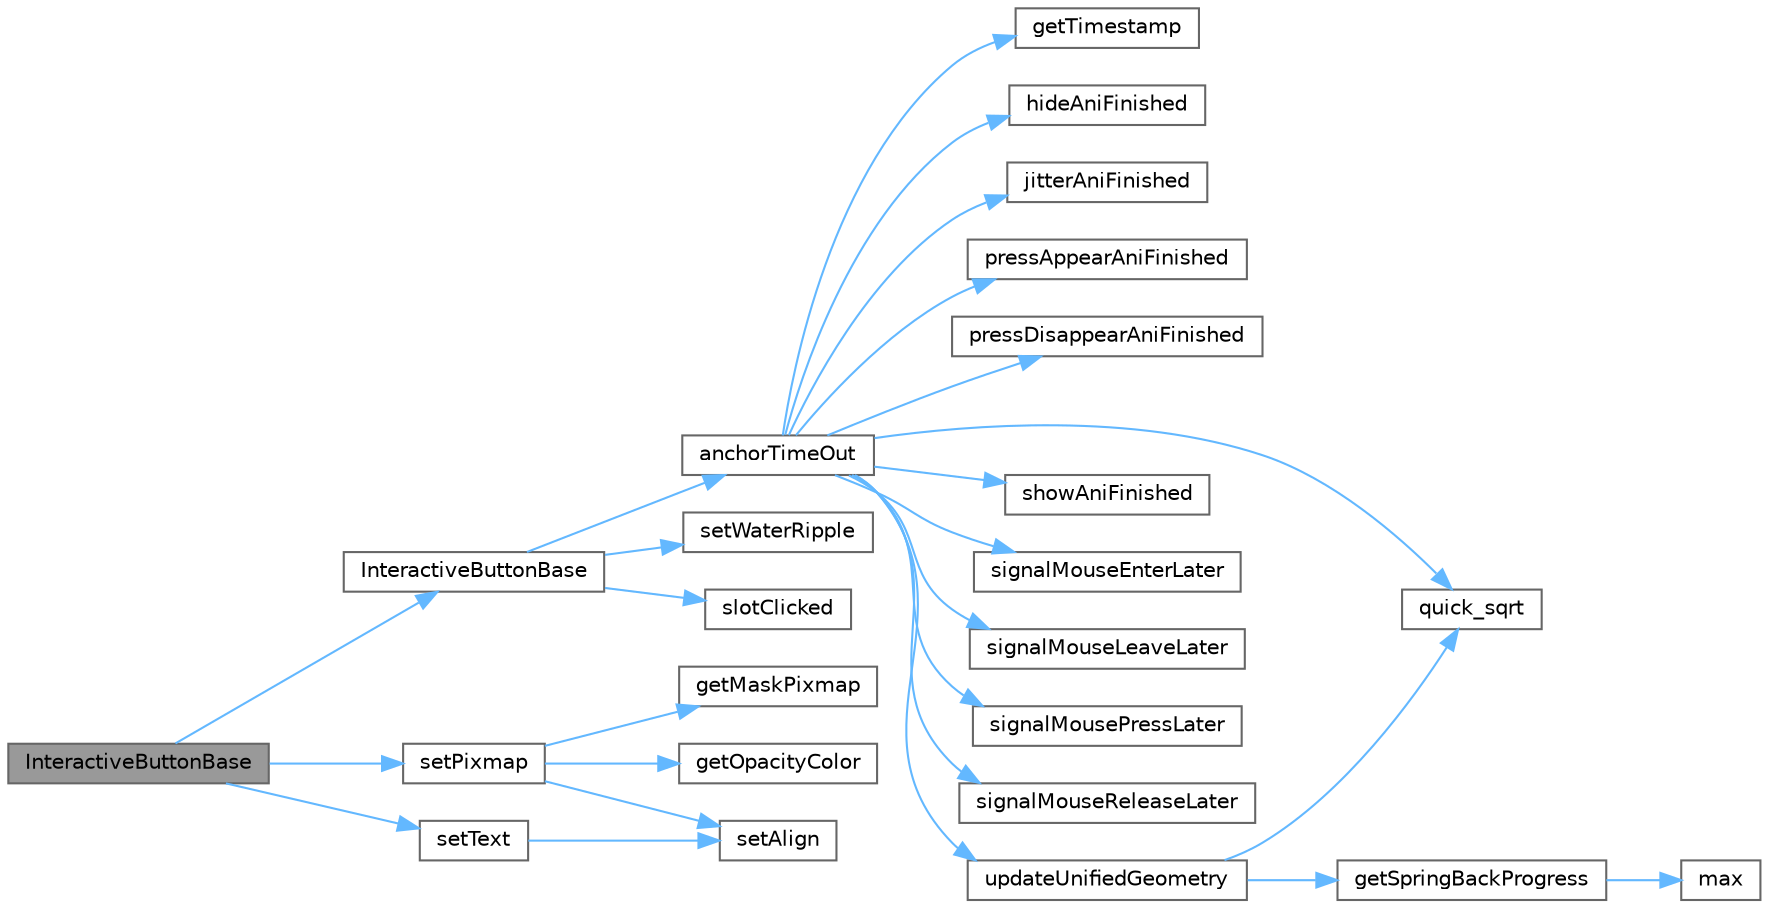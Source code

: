 digraph "InteractiveButtonBase"
{
 // LATEX_PDF_SIZE
  bgcolor="transparent";
  edge [fontname=Helvetica,fontsize=10,labelfontname=Helvetica,labelfontsize=10];
  node [fontname=Helvetica,fontsize=10,shape=box,height=0.2,width=0.4];
  rankdir="LR";
  Node1 [id="Node000001",label="InteractiveButtonBase",height=0.2,width=0.4,color="gray40", fillcolor="grey60", style="filled", fontcolor="black",tooltip="构造函数，初始化带可变色图标和文本的交互式按钮"];
  Node1 -> Node2 [id="edge1_Node000001_Node000002",color="steelblue1",style="solid",tooltip=" "];
  Node2 [id="Node000002",label="InteractiveButtonBase",height=0.2,width=0.4,color="grey40", fillcolor="white", style="filled",URL="$class_interactive_button_base.html#ab3e99b906240474b3d0333df4abef46a",tooltip="构造函数，初始化交互式按钮"];
  Node2 -> Node3 [id="edge2_Node000002_Node000003",color="steelblue1",style="solid",tooltip=" "];
  Node3 [id="Node000003",label="anchorTimeOut",height=0.2,width=0.4,color="grey40", fillcolor="white", style="filled",URL="$class_interactive_button_base.html#a2d931d31fd686e9038f836548352edb7",tooltip="锚点定时器超时"];
  Node3 -> Node4 [id="edge3_Node000003_Node000004",color="steelblue1",style="solid",tooltip=" "];
  Node4 [id="Node000004",label="getTimestamp",height=0.2,width=0.4,color="grey40", fillcolor="white", style="filled",URL="$class_interactive_button_base.html#ac736b96b79fa9899eda7c580f430325c",tooltip="获取现行时间戳，13位，精确到毫秒"];
  Node3 -> Node5 [id="edge4_Node000003_Node000005",color="steelblue1",style="solid",tooltip=" "];
  Node5 [id="Node000005",label="hideAniFinished",height=0.2,width=0.4,color="grey40", fillcolor="white", style="filled",URL="$class_interactive_button_base.html#a51cc66fe81f171550974eacc22bae2f9",tooltip="前景消失动画完成"];
  Node3 -> Node6 [id="edge5_Node000003_Node000006",color="steelblue1",style="solid",tooltip=" "];
  Node6 [id="Node000006",label="jitterAniFinished",height=0.2,width=0.4,color="grey40", fillcolor="white", style="filled",URL="$class_interactive_button_base.html#a2963db7ff4c134a4ba6a5ba8599ff4a4",tooltip="抖动动画完成"];
  Node3 -> Node7 [id="edge6_Node000003_Node000007",color="steelblue1",style="solid",tooltip=" "];
  Node7 [id="Node000007",label="pressAppearAniFinished",height=0.2,width=0.4,color="grey40", fillcolor="white", style="filled",URL="$class_interactive_button_base.html#a4afae63a8a626318b843306774d2c973",tooltip="按下出现动画完成"];
  Node3 -> Node8 [id="edge7_Node000003_Node000008",color="steelblue1",style="solid",tooltip=" "];
  Node8 [id="Node000008",label="pressDisappearAniFinished",height=0.2,width=0.4,color="grey40", fillcolor="white", style="filled",URL="$class_interactive_button_base.html#a0db4492b0184bd3f11b66550977c3ec5",tooltip="按下消失动画完成"];
  Node3 -> Node9 [id="edge8_Node000003_Node000009",color="steelblue1",style="solid",tooltip=" "];
  Node9 [id="Node000009",label="quick_sqrt",height=0.2,width=0.4,color="grey40", fillcolor="white", style="filled",URL="$class_interactive_button_base.html#a16f10c17ca41d32cc83d46f621de3d91",tooltip="快速计算平方根"];
  Node3 -> Node10 [id="edge9_Node000003_Node000010",color="steelblue1",style="solid",tooltip=" "];
  Node10 [id="Node000010",label="showAniFinished",height=0.2,width=0.4,color="grey40", fillcolor="white", style="filled",URL="$class_interactive_button_base.html#a0d99e33b92f8270fc3171989c396cc02",tooltip="前景出现动画完成"];
  Node3 -> Node11 [id="edge10_Node000003_Node000011",color="steelblue1",style="solid",tooltip=" "];
  Node11 [id="Node000011",label="signalMouseEnterLater",height=0.2,width=0.4,color="grey40", fillcolor="white", style="filled",URL="$class_interactive_button_base.html#abf1024a34558201599d1473c229fa8f4",tooltip="鼠标进入延迟信号"];
  Node3 -> Node12 [id="edge11_Node000003_Node000012",color="steelblue1",style="solid",tooltip=" "];
  Node12 [id="Node000012",label="signalMouseLeaveLater",height=0.2,width=0.4,color="grey40", fillcolor="white", style="filled",URL="$class_interactive_button_base.html#a8de36a914fde9f2ce74f345f9bd8d00a",tooltip="鼠标离开延迟信号"];
  Node3 -> Node13 [id="edge12_Node000003_Node000013",color="steelblue1",style="solid",tooltip=" "];
  Node13 [id="Node000013",label="signalMousePressLater",height=0.2,width=0.4,color="grey40", fillcolor="white", style="filled",URL="$class_interactive_button_base.html#afe487972a17934c5b11353abd960ae68",tooltip="鼠标按下延迟信号"];
  Node3 -> Node14 [id="edge13_Node000003_Node000014",color="steelblue1",style="solid",tooltip=" "];
  Node14 [id="Node000014",label="signalMouseReleaseLater",height=0.2,width=0.4,color="grey40", fillcolor="white", style="filled",URL="$class_interactive_button_base.html#adcd498f40ac0dc52db076ccc897c0b18",tooltip="鼠标松开延迟信号"];
  Node3 -> Node15 [id="edge14_Node000003_Node000015",color="steelblue1",style="solid",tooltip=" "];
  Node15 [id="Node000015",label="updateUnifiedGeometry",height=0.2,width=0.4,color="grey40", fillcolor="white", style="filled",URL="$class_interactive_button_base.html#ae6f9032cacb7ea8bb9e13208fb2d23a8",tooltip="更新统一绘制区域"];
  Node15 -> Node16 [id="edge15_Node000015_Node000016",color="steelblue1",style="solid",tooltip=" "];
  Node16 [id="Node000016",label="getSpringBackProgress",height=0.2,width=0.4,color="grey40", fillcolor="white", style="filled",URL="$class_interactive_button_base.html#a9d384b4097254206b6f293957386298e",tooltip="获取回弹动画进度"];
  Node16 -> Node17 [id="edge16_Node000016_Node000017",color="steelblue1",style="solid",tooltip=" "];
  Node17 [id="Node000017",label="max",height=0.2,width=0.4,color="grey40", fillcolor="white", style="filled",URL="$class_interactive_button_base.html#a5f0ec151b65b2c048b57992b9814a3ae",tooltip="获取最大值"];
  Node15 -> Node9 [id="edge17_Node000015_Node000009",color="steelblue1",style="solid",tooltip=" "];
  Node2 -> Node18 [id="edge18_Node000002_Node000018",color="steelblue1",style="solid",tooltip=" "];
  Node18 [id="Node000018",label="setWaterRipple",height=0.2,width=0.4,color="grey40", fillcolor="white", style="filled",URL="$class_interactive_button_base.html#a4423cd1339a1b0654268aa2fdc0e1c15",tooltip="设置水波纹动画是否启用"];
  Node2 -> Node19 [id="edge19_Node000002_Node000019",color="steelblue1",style="solid",tooltip=" "];
  Node19 [id="Node000019",label="slotClicked",height=0.2,width=0.4,color="grey40", fillcolor="white", style="filled",URL="$class_interactive_button_base.html#a15b96eb5e6f347712ff11a99d361941f",tooltip="处理点击事件"];
  Node1 -> Node20 [id="edge20_Node000001_Node000020",color="steelblue1",style="solid",tooltip=" "];
  Node20 [id="Node000020",label="setPixmap",height=0.2,width=0.4,color="grey40", fillcolor="white", style="filled",URL="$class_interactive_button_base.html#a3cfab3c3e3e5582817e92c37e03c9a88",tooltip="设置可变色图标"];
  Node20 -> Node21 [id="edge21_Node000020_Node000021",color="steelblue1",style="solid",tooltip=" "];
  Node21 [id="Node000021",label="getMaskPixmap",height=0.2,width=0.4,color="grey40", fillcolor="white", style="filled",URL="$class_interactive_button_base.html#ab8ef372f3a844c9ad2956c394389c993",tooltip="获取遮罩图标"];
  Node20 -> Node22 [id="edge22_Node000020_Node000022",color="steelblue1",style="solid",tooltip=" "];
  Node22 [id="Node000022",label="getOpacityColor",height=0.2,width=0.4,color="grey40", fillcolor="white", style="filled",URL="$class_interactive_button_base.html#ac57e0ebda76c71dc605cac0196699a24",tooltip="获取透明颜色"];
  Node20 -> Node23 [id="edge23_Node000020_Node000023",color="steelblue1",style="solid",tooltip=" "];
  Node23 [id="Node000023",label="setAlign",height=0.2,width=0.4,color="grey40", fillcolor="white", style="filled",URL="$class_interactive_button_base.html#aa1dd7b323100ef11b16f985b719cc7f2",tooltip="设置对齐方式"];
  Node1 -> Node24 [id="edge24_Node000001_Node000024",color="steelblue1",style="solid",tooltip=" "];
  Node24 [id="Node000024",label="setText",height=0.2,width=0.4,color="grey40", fillcolor="white", style="filled",URL="$class_interactive_button_base.html#a02afb4d423475b9587fbe642e77bce5d",tooltip="设置按钮文本"];
  Node24 -> Node23 [id="edge25_Node000024_Node000023",color="steelblue1",style="solid",tooltip=" "];
}

